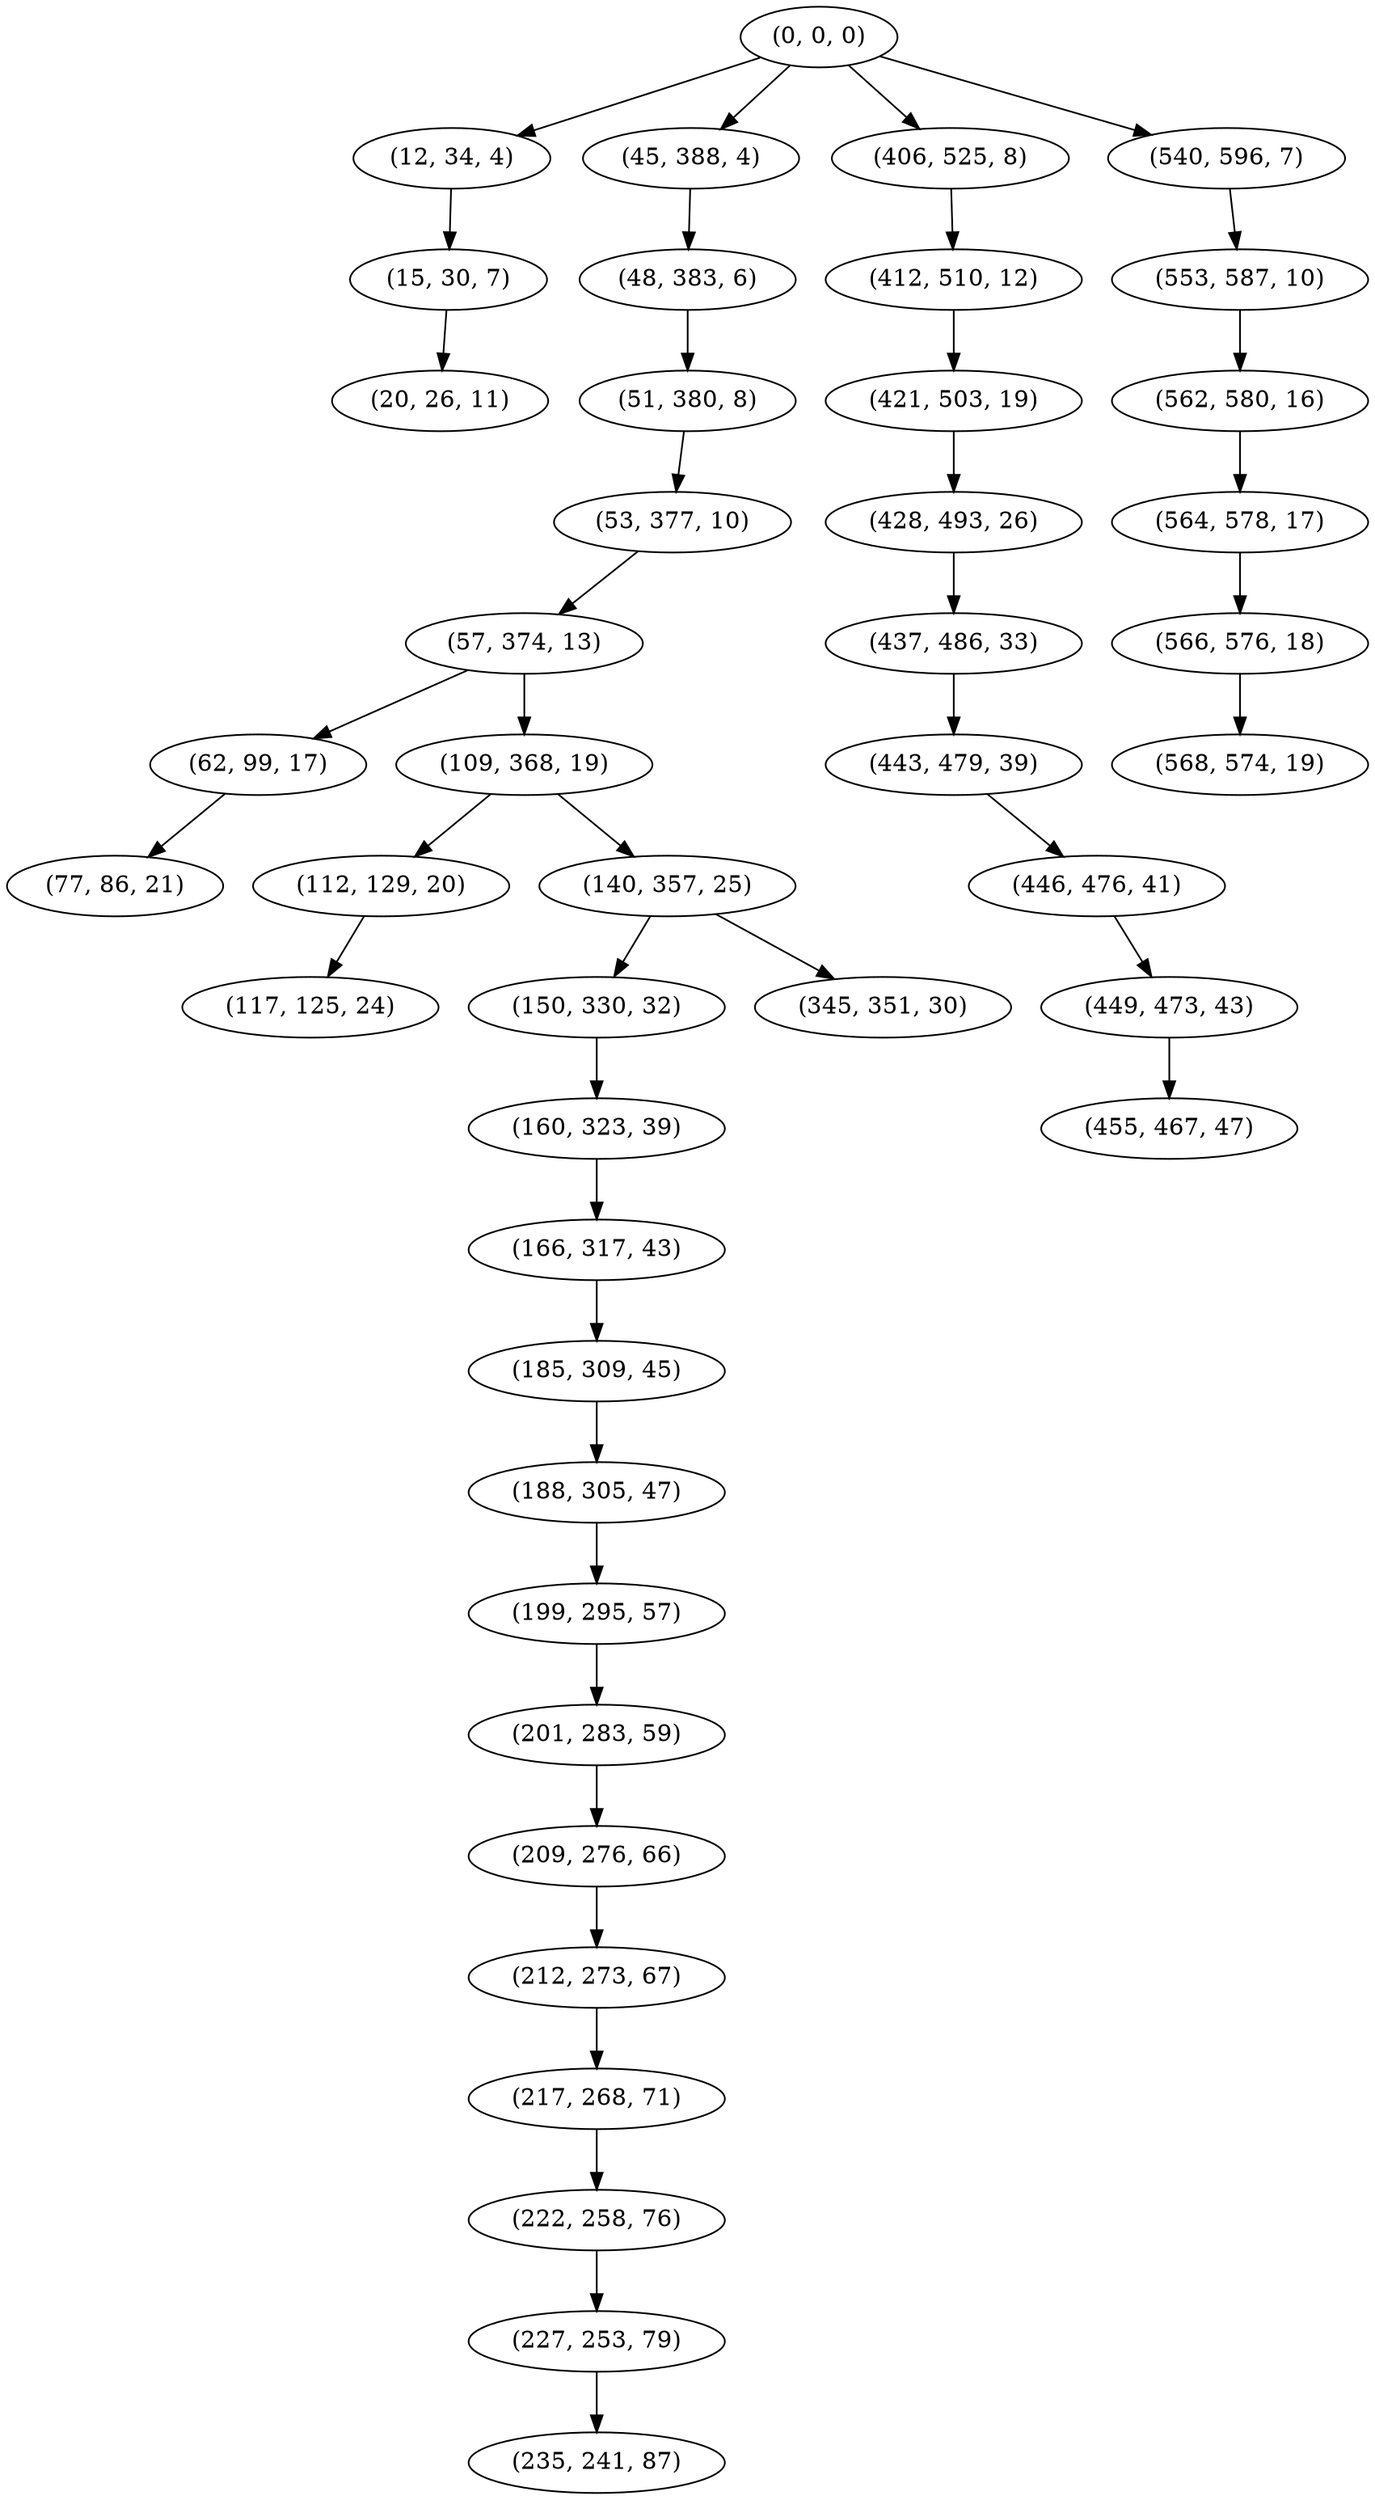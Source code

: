 digraph tree {
    "(0, 0, 0)";
    "(12, 34, 4)";
    "(15, 30, 7)";
    "(20, 26, 11)";
    "(45, 388, 4)";
    "(48, 383, 6)";
    "(51, 380, 8)";
    "(53, 377, 10)";
    "(57, 374, 13)";
    "(62, 99, 17)";
    "(77, 86, 21)";
    "(109, 368, 19)";
    "(112, 129, 20)";
    "(117, 125, 24)";
    "(140, 357, 25)";
    "(150, 330, 32)";
    "(160, 323, 39)";
    "(166, 317, 43)";
    "(185, 309, 45)";
    "(188, 305, 47)";
    "(199, 295, 57)";
    "(201, 283, 59)";
    "(209, 276, 66)";
    "(212, 273, 67)";
    "(217, 268, 71)";
    "(222, 258, 76)";
    "(227, 253, 79)";
    "(235, 241, 87)";
    "(345, 351, 30)";
    "(406, 525, 8)";
    "(412, 510, 12)";
    "(421, 503, 19)";
    "(428, 493, 26)";
    "(437, 486, 33)";
    "(443, 479, 39)";
    "(446, 476, 41)";
    "(449, 473, 43)";
    "(455, 467, 47)";
    "(540, 596, 7)";
    "(553, 587, 10)";
    "(562, 580, 16)";
    "(564, 578, 17)";
    "(566, 576, 18)";
    "(568, 574, 19)";
    "(0, 0, 0)" -> "(12, 34, 4)";
    "(0, 0, 0)" -> "(45, 388, 4)";
    "(0, 0, 0)" -> "(406, 525, 8)";
    "(0, 0, 0)" -> "(540, 596, 7)";
    "(12, 34, 4)" -> "(15, 30, 7)";
    "(15, 30, 7)" -> "(20, 26, 11)";
    "(45, 388, 4)" -> "(48, 383, 6)";
    "(48, 383, 6)" -> "(51, 380, 8)";
    "(51, 380, 8)" -> "(53, 377, 10)";
    "(53, 377, 10)" -> "(57, 374, 13)";
    "(57, 374, 13)" -> "(62, 99, 17)";
    "(57, 374, 13)" -> "(109, 368, 19)";
    "(62, 99, 17)" -> "(77, 86, 21)";
    "(109, 368, 19)" -> "(112, 129, 20)";
    "(109, 368, 19)" -> "(140, 357, 25)";
    "(112, 129, 20)" -> "(117, 125, 24)";
    "(140, 357, 25)" -> "(150, 330, 32)";
    "(140, 357, 25)" -> "(345, 351, 30)";
    "(150, 330, 32)" -> "(160, 323, 39)";
    "(160, 323, 39)" -> "(166, 317, 43)";
    "(166, 317, 43)" -> "(185, 309, 45)";
    "(185, 309, 45)" -> "(188, 305, 47)";
    "(188, 305, 47)" -> "(199, 295, 57)";
    "(199, 295, 57)" -> "(201, 283, 59)";
    "(201, 283, 59)" -> "(209, 276, 66)";
    "(209, 276, 66)" -> "(212, 273, 67)";
    "(212, 273, 67)" -> "(217, 268, 71)";
    "(217, 268, 71)" -> "(222, 258, 76)";
    "(222, 258, 76)" -> "(227, 253, 79)";
    "(227, 253, 79)" -> "(235, 241, 87)";
    "(406, 525, 8)" -> "(412, 510, 12)";
    "(412, 510, 12)" -> "(421, 503, 19)";
    "(421, 503, 19)" -> "(428, 493, 26)";
    "(428, 493, 26)" -> "(437, 486, 33)";
    "(437, 486, 33)" -> "(443, 479, 39)";
    "(443, 479, 39)" -> "(446, 476, 41)";
    "(446, 476, 41)" -> "(449, 473, 43)";
    "(449, 473, 43)" -> "(455, 467, 47)";
    "(540, 596, 7)" -> "(553, 587, 10)";
    "(553, 587, 10)" -> "(562, 580, 16)";
    "(562, 580, 16)" -> "(564, 578, 17)";
    "(564, 578, 17)" -> "(566, 576, 18)";
    "(566, 576, 18)" -> "(568, 574, 19)";
}
